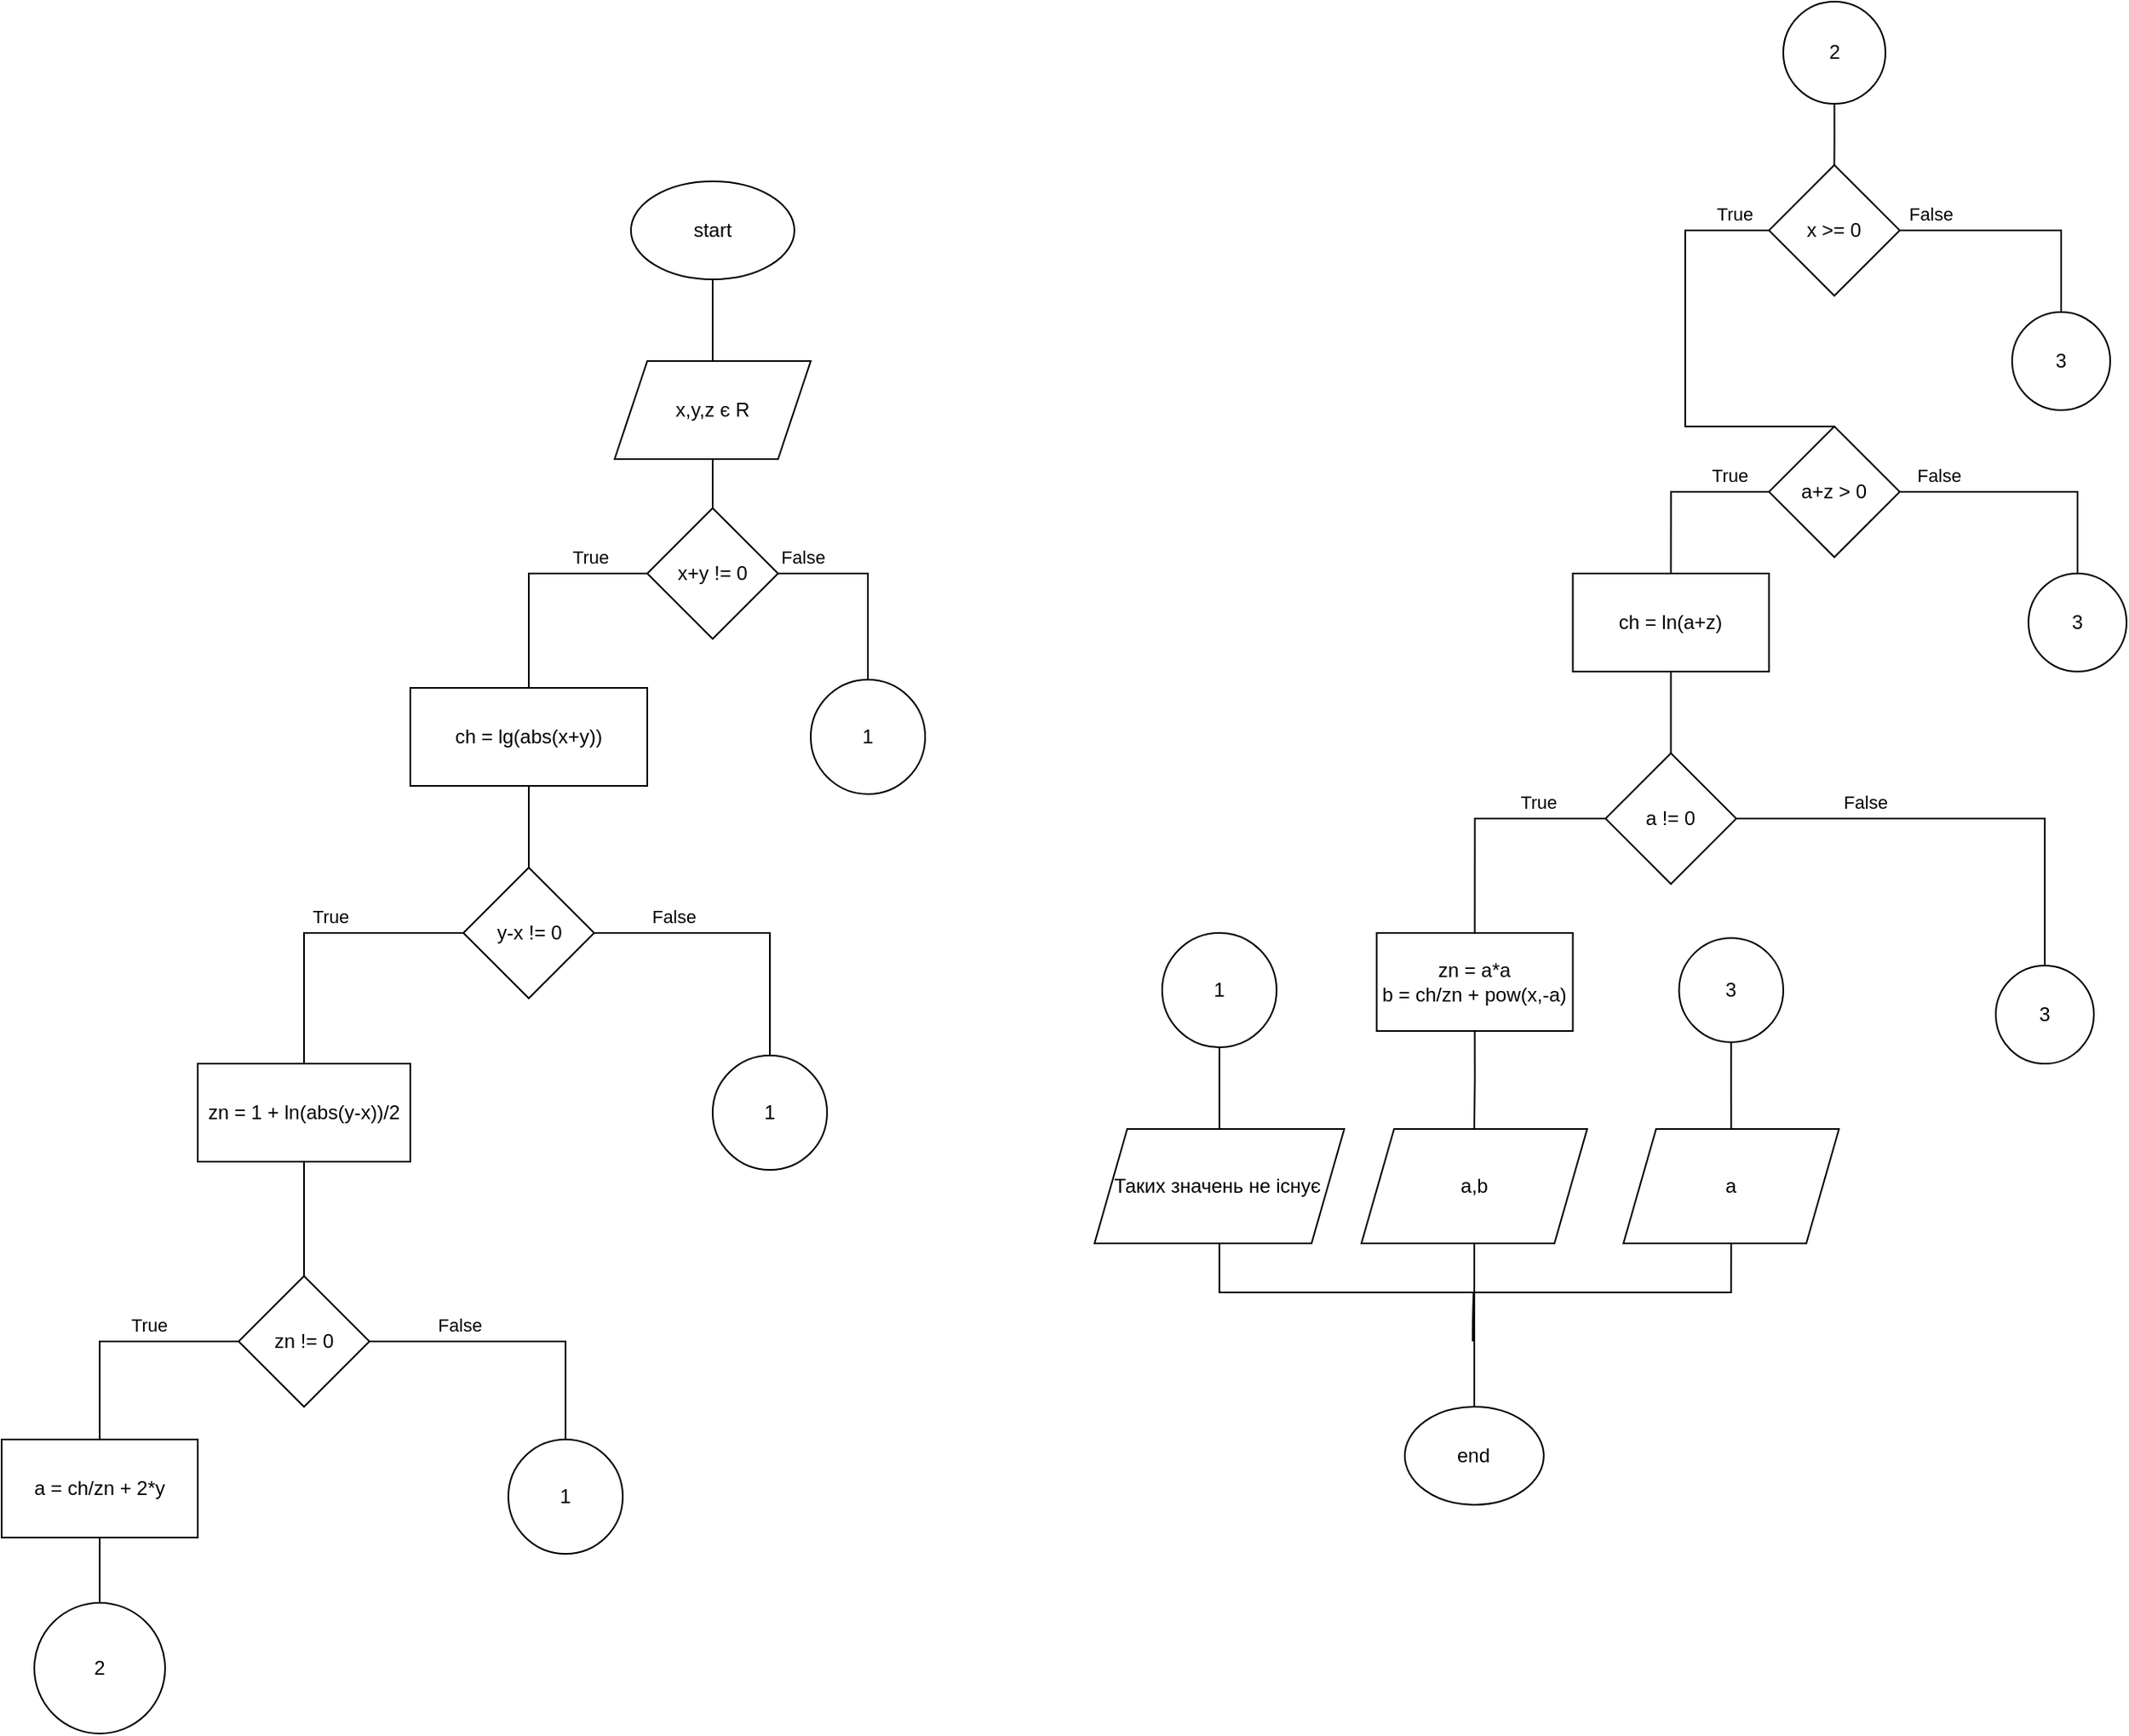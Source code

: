 <mxfile version="15.4.0" type="device" pages="2"><diagram id="fk-DqICYdJf6eabUWkJs" name="Exercise 3"><mxGraphModel dx="2313" dy="1946" grid="1" gridSize="10" guides="1" tooltips="1" connect="1" arrows="1" fold="1" page="1" pageScale="1" pageWidth="850" pageHeight="1100" math="0" shadow="0"><root><mxCell id="0"/><mxCell id="1" parent="0"/><mxCell id="q9KWK1WPhxmC28E4PMNg-3" style="edgeStyle=orthogonalEdgeStyle;rounded=0;orthogonalLoop=1;jettySize=auto;html=1;exitX=0.5;exitY=1;exitDx=0;exitDy=0;entryX=0.5;entryY=0;entryDx=0;entryDy=0;endArrow=none;endFill=0;" parent="1" source="q9KWK1WPhxmC28E4PMNg-1" target="q9KWK1WPhxmC28E4PMNg-2" edge="1"><mxGeometry relative="1" as="geometry"/></mxCell><mxCell id="q9KWK1WPhxmC28E4PMNg-1" value="&lt;font style=&quot;font-size: 12px&quot;&gt;start&lt;/font&gt;" style="ellipse;whiteSpace=wrap;html=1;" parent="1" vertex="1"><mxGeometry x="375" y="10" width="100" height="60" as="geometry"/></mxCell><mxCell id="q9KWK1WPhxmC28E4PMNg-10" style="edgeStyle=orthogonalEdgeStyle;rounded=0;orthogonalLoop=1;jettySize=auto;html=1;exitX=0.5;exitY=1;exitDx=0;exitDy=0;entryX=0.5;entryY=0;entryDx=0;entryDy=0;endArrow=none;endFill=0;" parent="1" source="q9KWK1WPhxmC28E4PMNg-2" target="q9KWK1WPhxmC28E4PMNg-9" edge="1"><mxGeometry relative="1" as="geometry"/></mxCell><mxCell id="q9KWK1WPhxmC28E4PMNg-2" value="x,y,z є R" style="shape=parallelogram;perimeter=parallelogramPerimeter;whiteSpace=wrap;html=1;fixedSize=1;" parent="1" vertex="1"><mxGeometry x="365" y="120" width="120" height="60" as="geometry"/></mxCell><mxCell id="q9KWK1WPhxmC28E4PMNg-13" style="edgeStyle=orthogonalEdgeStyle;rounded=0;orthogonalLoop=1;jettySize=auto;html=1;exitX=0.5;exitY=1;exitDx=0;exitDy=0;entryX=0.5;entryY=0;entryDx=0;entryDy=0;endArrow=none;endFill=0;" parent="1" source="q9KWK1WPhxmC28E4PMNg-4" target="q9KWK1WPhxmC28E4PMNg-12" edge="1"><mxGeometry relative="1" as="geometry"/></mxCell><mxCell id="q9KWK1WPhxmC28E4PMNg-4" value="ch = lg(abs(x+y))" style="rounded=0;whiteSpace=wrap;html=1;" parent="1" vertex="1"><mxGeometry x="240" y="320" width="145" height="60" as="geometry"/></mxCell><mxCell id="q9KWK1WPhxmC28E4PMNg-11" value="True" style="edgeStyle=orthogonalEdgeStyle;rounded=0;orthogonalLoop=1;jettySize=auto;html=1;exitX=0;exitY=0.5;exitDx=0;exitDy=0;entryX=0.5;entryY=0;entryDx=0;entryDy=0;endArrow=none;endFill=0;" parent="1" source="q9KWK1WPhxmC28E4PMNg-9" target="q9KWK1WPhxmC28E4PMNg-4" edge="1"><mxGeometry x="-0.509" y="-10" relative="1" as="geometry"><mxPoint as="offset"/></mxGeometry></mxCell><mxCell id="4QxO6td24SuTjxDWdu9G-2" value="False" style="edgeStyle=orthogonalEdgeStyle;rounded=0;orthogonalLoop=1;jettySize=auto;html=1;exitX=1;exitY=0.5;exitDx=0;exitDy=0;entryX=0.5;entryY=0;entryDx=0;entryDy=0;endArrow=none;endFill=0;" parent="1" source="q9KWK1WPhxmC28E4PMNg-9" target="4QxO6td24SuTjxDWdu9G-1" edge="1"><mxGeometry x="-0.75" y="10" relative="1" as="geometry"><mxPoint as="offset"/></mxGeometry></mxCell><mxCell id="q9KWK1WPhxmC28E4PMNg-9" value="x+y != 0" style="rhombus;whiteSpace=wrap;html=1;" parent="1" vertex="1"><mxGeometry x="385" y="210" width="80" height="80" as="geometry"/></mxCell><mxCell id="q9KWK1WPhxmC28E4PMNg-15" value="True" style="edgeStyle=orthogonalEdgeStyle;rounded=0;orthogonalLoop=1;jettySize=auto;html=1;exitX=0;exitY=0.5;exitDx=0;exitDy=0;entryX=0.5;entryY=0;entryDx=0;entryDy=0;endArrow=none;endFill=0;" parent="1" source="q9KWK1WPhxmC28E4PMNg-12" target="q9KWK1WPhxmC28E4PMNg-14" edge="1"><mxGeometry x="-0.07" y="-10" relative="1" as="geometry"><mxPoint x="1" as="offset"/></mxGeometry></mxCell><mxCell id="4QxO6td24SuTjxDWdu9G-4" value="False" style="edgeStyle=orthogonalEdgeStyle;rounded=0;orthogonalLoop=1;jettySize=auto;html=1;exitX=1;exitY=0.5;exitDx=0;exitDy=0;entryX=0.5;entryY=0;entryDx=0;entryDy=0;endArrow=none;endFill=0;" parent="1" source="q9KWK1WPhxmC28E4PMNg-12" target="4QxO6td24SuTjxDWdu9G-3" edge="1"><mxGeometry x="-0.624" y="10" relative="1" as="geometry"><Array as="points"><mxPoint x="460" y="470"/><mxPoint x="460" y="580"/></Array><mxPoint x="1" as="offset"/></mxGeometry></mxCell><mxCell id="q9KWK1WPhxmC28E4PMNg-12" value="y-x != 0" style="rhombus;whiteSpace=wrap;html=1;" parent="1" vertex="1"><mxGeometry x="272.5" y="430" width="80" height="80" as="geometry"/></mxCell><mxCell id="q9KWK1WPhxmC28E4PMNg-17" style="edgeStyle=orthogonalEdgeStyle;rounded=0;orthogonalLoop=1;jettySize=auto;html=1;exitX=0.5;exitY=1;exitDx=0;exitDy=0;entryX=0.5;entryY=0;entryDx=0;entryDy=0;endArrow=none;endFill=0;" parent="1" source="q9KWK1WPhxmC28E4PMNg-14" target="q9KWK1WPhxmC28E4PMNg-16" edge="1"><mxGeometry relative="1" as="geometry"/></mxCell><mxCell id="q9KWK1WPhxmC28E4PMNg-14" value="&lt;span&gt;zn = 1 + ln(abs(y-x))/2&lt;/span&gt;" style="rounded=0;whiteSpace=wrap;html=1;" parent="1" vertex="1"><mxGeometry x="110" y="550" width="130" height="60" as="geometry"/></mxCell><mxCell id="q9KWK1WPhxmC28E4PMNg-19" value="True" style="edgeStyle=orthogonalEdgeStyle;rounded=0;orthogonalLoop=1;jettySize=auto;html=1;exitX=0;exitY=0.5;exitDx=0;exitDy=0;entryX=0.5;entryY=0;entryDx=0;entryDy=0;endArrow=none;endFill=0;" parent="1" source="q9KWK1WPhxmC28E4PMNg-16" target="q9KWK1WPhxmC28E4PMNg-18" edge="1"><mxGeometry x="-0.241" y="-10" relative="1" as="geometry"><mxPoint as="offset"/></mxGeometry></mxCell><mxCell id="4QxO6td24SuTjxDWdu9G-6" value="False" style="edgeStyle=orthogonalEdgeStyle;rounded=0;orthogonalLoop=1;jettySize=auto;html=1;exitX=1;exitY=0.5;exitDx=0;exitDy=0;entryX=0.5;entryY=0;entryDx=0;entryDy=0;endArrow=none;endFill=0;" parent="1" source="q9KWK1WPhxmC28E4PMNg-16" target="4QxO6td24SuTjxDWdu9G-5" edge="1"><mxGeometry x="-0.389" y="10" relative="1" as="geometry"><mxPoint as="offset"/></mxGeometry></mxCell><mxCell id="q9KWK1WPhxmC28E4PMNg-16" value="zn != 0" style="rhombus;whiteSpace=wrap;html=1;" parent="1" vertex="1"><mxGeometry x="135" y="680" width="80" height="80" as="geometry"/></mxCell><mxCell id="t2gRfaxLJUdXBO_VM8Fr-1" style="edgeStyle=orthogonalEdgeStyle;rounded=0;orthogonalLoop=1;jettySize=auto;html=1;exitX=0.5;exitY=1;exitDx=0;exitDy=0;endArrow=none;endFill=0;" parent="1" source="q9KWK1WPhxmC28E4PMNg-18" target="t2gRfaxLJUdXBO_VM8Fr-2" edge="1"><mxGeometry relative="1" as="geometry"><mxPoint x="50" y="920" as="targetPoint"/></mxGeometry></mxCell><mxCell id="q9KWK1WPhxmC28E4PMNg-18" value="a = ch/zn + 2*y" style="rounded=0;whiteSpace=wrap;html=1;" parent="1" vertex="1"><mxGeometry x="-10" y="780" width="120" height="60" as="geometry"/></mxCell><mxCell id="1kldgUZqpibe1_pZZa25-1" style="edgeStyle=orthogonalEdgeStyle;rounded=0;orthogonalLoop=1;jettySize=auto;html=1;exitX=0.5;exitY=1;exitDx=0;exitDy=0;endArrow=none;endFill=0;" edge="1" parent="1" source="q9KWK1WPhxmC28E4PMNg-33" target="1kldgUZqpibe1_pZZa25-2"><mxGeometry relative="1" as="geometry"><mxPoint x="1111.286" y="70.0" as="targetPoint"/></mxGeometry></mxCell><mxCell id="q9KWK1WPhxmC28E4PMNg-33" value="2" style="ellipse;whiteSpace=wrap;html=1;aspect=fixed;" parent="1" vertex="1"><mxGeometry x="1080" y="-100" width="62.5" height="62.5" as="geometry"/></mxCell><mxCell id="q9KWK1WPhxmC28E4PMNg-37" value="True" style="edgeStyle=orthogonalEdgeStyle;rounded=0;orthogonalLoop=1;jettySize=auto;html=1;exitX=0;exitY=0.5;exitDx=0;exitDy=0;entryX=0.5;entryY=0;entryDx=0;entryDy=0;endArrow=none;endFill=0;" parent="1" source="q9KWK1WPhxmC28E4PMNg-34" target="q9KWK1WPhxmC28E4PMNg-36" edge="1"><mxGeometry x="-0.553" y="-10" relative="1" as="geometry"><mxPoint as="offset"/></mxGeometry></mxCell><mxCell id="t2gRfaxLJUdXBO_VM8Fr-3" value="False" style="edgeStyle=orthogonalEdgeStyle;rounded=0;orthogonalLoop=1;jettySize=auto;html=1;exitX=1;exitY=0.5;exitDx=0;exitDy=0;endArrow=none;endFill=0;" parent="1" source="q9KWK1WPhxmC28E4PMNg-34" target="t2gRfaxLJUdXBO_VM8Fr-4" edge="1"><mxGeometry x="-0.695" y="10" relative="1" as="geometry"><mxPoint x="1240" y="230" as="targetPoint"/><mxPoint as="offset"/></mxGeometry></mxCell><mxCell id="q9KWK1WPhxmC28E4PMNg-34" value="a+z &amp;gt; 0" style="rhombus;whiteSpace=wrap;html=1;" parent="1" vertex="1"><mxGeometry x="1071.25" y="160" width="80" height="80" as="geometry"/></mxCell><mxCell id="q9KWK1WPhxmC28E4PMNg-40" style="edgeStyle=orthogonalEdgeStyle;rounded=0;orthogonalLoop=1;jettySize=auto;html=1;exitX=0.5;exitY=1;exitDx=0;exitDy=0;entryX=0.5;entryY=0;entryDx=0;entryDy=0;endArrow=none;endFill=0;" parent="1" source="q9KWK1WPhxmC28E4PMNg-36" target="q9KWK1WPhxmC28E4PMNg-38" edge="1"><mxGeometry relative="1" as="geometry"/></mxCell><mxCell id="q9KWK1WPhxmC28E4PMNg-36" value="ch = ln(a+z)" style="rounded=0;whiteSpace=wrap;html=1;" parent="1" vertex="1"><mxGeometry x="951.25" y="250" width="120" height="60" as="geometry"/></mxCell><mxCell id="q9KWK1WPhxmC28E4PMNg-42" value="True" style="edgeStyle=orthogonalEdgeStyle;rounded=0;orthogonalLoop=1;jettySize=auto;html=1;exitX=0;exitY=0.5;exitDx=0;exitDy=0;entryX=0.5;entryY=0;entryDx=0;entryDy=0;endArrow=none;endFill=0;" parent="1" source="q9KWK1WPhxmC28E4PMNg-38" target="q9KWK1WPhxmC28E4PMNg-41" edge="1"><mxGeometry x="-0.45" y="-10" relative="1" as="geometry"><mxPoint as="offset"/></mxGeometry></mxCell><mxCell id="t2gRfaxLJUdXBO_VM8Fr-5" value="False" style="edgeStyle=orthogonalEdgeStyle;rounded=0;orthogonalLoop=1;jettySize=auto;html=1;exitX=1;exitY=0.5;exitDx=0;exitDy=0;endArrow=none;endFill=0;" parent="1" source="q9KWK1WPhxmC28E4PMNg-38" target="t2gRfaxLJUdXBO_VM8Fr-6" edge="1"><mxGeometry x="-0.435" y="10" relative="1" as="geometry"><mxPoint x="1240" y="470" as="targetPoint"/><Array as="points"><mxPoint x="1240" y="400"/><mxPoint x="1240" y="500"/></Array><mxPoint as="offset"/></mxGeometry></mxCell><mxCell id="q9KWK1WPhxmC28E4PMNg-38" value="a != 0" style="rhombus;whiteSpace=wrap;html=1;" parent="1" vertex="1"><mxGeometry x="971.25" y="360" width="80" height="80" as="geometry"/></mxCell><mxCell id="t2gRfaxLJUdXBO_VM8Fr-7" style="edgeStyle=orthogonalEdgeStyle;rounded=0;orthogonalLoop=1;jettySize=auto;html=1;exitX=0.5;exitY=1;exitDx=0;exitDy=0;endArrow=none;endFill=0;" parent="1" source="q9KWK1WPhxmC28E4PMNg-41" target="t2gRfaxLJUdXBO_VM8Fr-8" edge="1"><mxGeometry relative="1" as="geometry"><mxPoint x="890.882" y="600" as="targetPoint"/></mxGeometry></mxCell><mxCell id="q9KWK1WPhxmC28E4PMNg-41" value="zn = a*a&lt;br&gt;b = ch/zn + pow(x,-a)" style="rounded=0;whiteSpace=wrap;html=1;" parent="1" vertex="1"><mxGeometry x="831.25" y="470" width="120" height="60" as="geometry"/></mxCell><mxCell id="4QxO6td24SuTjxDWdu9G-1" value="1" style="ellipse;whiteSpace=wrap;html=1;aspect=fixed;" parent="1" vertex="1"><mxGeometry x="485" y="315" width="70" height="70" as="geometry"/></mxCell><mxCell id="4QxO6td24SuTjxDWdu9G-3" value="1" style="ellipse;whiteSpace=wrap;html=1;aspect=fixed;" parent="1" vertex="1"><mxGeometry x="425" y="545" width="70" height="70" as="geometry"/></mxCell><mxCell id="4QxO6td24SuTjxDWdu9G-5" value="1" style="ellipse;whiteSpace=wrap;html=1;aspect=fixed;" parent="1" vertex="1"><mxGeometry x="300" y="780" width="70" height="70" as="geometry"/></mxCell><mxCell id="t2gRfaxLJUdXBO_VM8Fr-2" value="2" style="ellipse;whiteSpace=wrap;html=1;aspect=fixed;" parent="1" vertex="1"><mxGeometry x="10" y="880" width="80" height="80" as="geometry"/></mxCell><mxCell id="t2gRfaxLJUdXBO_VM8Fr-4" value="3" style="ellipse;whiteSpace=wrap;html=1;aspect=fixed;" parent="1" vertex="1"><mxGeometry x="1230" y="250" width="60" height="60" as="geometry"/></mxCell><mxCell id="t2gRfaxLJUdXBO_VM8Fr-6" value="3" style="ellipse;whiteSpace=wrap;html=1;aspect=fixed;" parent="1" vertex="1"><mxGeometry x="1210" y="490" width="60" height="60" as="geometry"/></mxCell><mxCell id="t2gRfaxLJUdXBO_VM8Fr-17" style="edgeStyle=orthogonalEdgeStyle;rounded=0;orthogonalLoop=1;jettySize=auto;html=1;exitX=0.5;exitY=1;exitDx=0;exitDy=0;endArrow=none;endFill=0;entryX=0.5;entryY=0;entryDx=0;entryDy=0;" parent="1" source="t2gRfaxLJUdXBO_VM8Fr-8" target="t2gRfaxLJUdXBO_VM8Fr-16" edge="1"><mxGeometry relative="1" as="geometry"><mxPoint x="891.286" y="720" as="targetPoint"/></mxGeometry></mxCell><mxCell id="t2gRfaxLJUdXBO_VM8Fr-8" value="a,b" style="shape=parallelogram;perimeter=parallelogramPerimeter;whiteSpace=wrap;html=1;fixedSize=1;" parent="1" vertex="1"><mxGeometry x="821.88" y="590" width="138.12" height="70" as="geometry"/></mxCell><mxCell id="t2gRfaxLJUdXBO_VM8Fr-11" style="edgeStyle=orthogonalEdgeStyle;rounded=0;orthogonalLoop=1;jettySize=auto;html=1;exitX=0.5;exitY=1;exitDx=0;exitDy=0;endArrow=none;endFill=0;" parent="1" source="t2gRfaxLJUdXBO_VM8Fr-10" target="t2gRfaxLJUdXBO_VM8Fr-12" edge="1"><mxGeometry relative="1" as="geometry"><mxPoint x="735.571" y="610" as="targetPoint"/></mxGeometry></mxCell><mxCell id="t2gRfaxLJUdXBO_VM8Fr-10" value="1" style="ellipse;whiteSpace=wrap;html=1;aspect=fixed;" parent="1" vertex="1"><mxGeometry x="700" y="470" width="70" height="70" as="geometry"/></mxCell><mxCell id="t2gRfaxLJUdXBO_VM8Fr-18" style="edgeStyle=orthogonalEdgeStyle;rounded=0;orthogonalLoop=1;jettySize=auto;html=1;exitX=0.5;exitY=1;exitDx=0;exitDy=0;endArrow=none;endFill=0;" parent="1" source="t2gRfaxLJUdXBO_VM8Fr-12" edge="1"><mxGeometry relative="1" as="geometry"><mxPoint x="890" y="720" as="targetPoint"/></mxGeometry></mxCell><mxCell id="t2gRfaxLJUdXBO_VM8Fr-12" value="Таких значень не існує&amp;nbsp;" style="shape=parallelogram;perimeter=parallelogramPerimeter;whiteSpace=wrap;html=1;fixedSize=1;" parent="1" vertex="1"><mxGeometry x="658.61" y="590" width="152.78" height="70" as="geometry"/></mxCell><mxCell id="t2gRfaxLJUdXBO_VM8Fr-14" style="edgeStyle=orthogonalEdgeStyle;rounded=0;orthogonalLoop=1;jettySize=auto;html=1;exitX=0.5;exitY=1;exitDx=0;exitDy=0;endArrow=none;endFill=0;" parent="1" source="t2gRfaxLJUdXBO_VM8Fr-13" target="t2gRfaxLJUdXBO_VM8Fr-15" edge="1"><mxGeometry relative="1" as="geometry"><mxPoint x="1071.286" y="600" as="targetPoint"/></mxGeometry></mxCell><mxCell id="t2gRfaxLJUdXBO_VM8Fr-13" value="3" style="ellipse;whiteSpace=wrap;html=1;aspect=fixed;" parent="1" vertex="1"><mxGeometry x="1016.25" y="473.12" width="63.75" height="63.75" as="geometry"/></mxCell><mxCell id="t2gRfaxLJUdXBO_VM8Fr-19" style="edgeStyle=orthogonalEdgeStyle;rounded=0;orthogonalLoop=1;jettySize=auto;html=1;exitX=0.5;exitY=1;exitDx=0;exitDy=0;endArrow=none;endFill=0;" parent="1" source="t2gRfaxLJUdXBO_VM8Fr-15" edge="1"><mxGeometry relative="1" as="geometry"><mxPoint x="890" y="720" as="targetPoint"/></mxGeometry></mxCell><mxCell id="t2gRfaxLJUdXBO_VM8Fr-15" value="a" style="shape=parallelogram;perimeter=parallelogramPerimeter;whiteSpace=wrap;html=1;fixedSize=1;" parent="1" vertex="1"><mxGeometry x="982.19" y="590" width="131.88" height="70" as="geometry"/></mxCell><mxCell id="t2gRfaxLJUdXBO_VM8Fr-16" value="end" style="ellipse;whiteSpace=wrap;html=1;" parent="1" vertex="1"><mxGeometry x="848.44" y="760" width="85" height="60" as="geometry"/></mxCell><mxCell id="1kldgUZqpibe1_pZZa25-3" value="True" style="edgeStyle=orthogonalEdgeStyle;rounded=0;orthogonalLoop=1;jettySize=auto;html=1;exitX=0;exitY=0.5;exitDx=0;exitDy=0;entryX=0.5;entryY=0;entryDx=0;entryDy=0;endArrow=none;endFill=0;" edge="1" parent="1" source="1kldgUZqpibe1_pZZa25-2" target="q9KWK1WPhxmC28E4PMNg-34"><mxGeometry x="-0.838" y="-10" relative="1" as="geometry"><Array as="points"><mxPoint x="1020" y="40"/><mxPoint x="1020" y="160"/></Array><mxPoint as="offset"/></mxGeometry></mxCell><mxCell id="1kldgUZqpibe1_pZZa25-4" value="False" style="edgeStyle=orthogonalEdgeStyle;rounded=0;orthogonalLoop=1;jettySize=auto;html=1;exitX=1;exitY=0.5;exitDx=0;exitDy=0;endArrow=none;endFill=0;" edge="1" parent="1" source="1kldgUZqpibe1_pZZa25-2" target="1kldgUZqpibe1_pZZa25-5"><mxGeometry x="-0.748" y="10" relative="1" as="geometry"><mxPoint x="1260" y="100.0" as="targetPoint"/><mxPoint as="offset"/></mxGeometry></mxCell><mxCell id="1kldgUZqpibe1_pZZa25-2" value="x &amp;gt;= 0" style="rhombus;whiteSpace=wrap;html=1;" vertex="1" parent="1"><mxGeometry x="1071.246" y="-2.274e-13" width="80" height="80" as="geometry"/></mxCell><mxCell id="1kldgUZqpibe1_pZZa25-5" value="3" style="ellipse;whiteSpace=wrap;html=1;aspect=fixed;" vertex="1" parent="1"><mxGeometry x="1220" y="90" width="60" height="60" as="geometry"/></mxCell></root></mxGraphModel></diagram><diagram id="MiQF6rLcRgr6xereSai8" name="Exercise 10"><mxGraphModel dx="2048" dy="1184" grid="1" gridSize="10" guides="1" tooltips="1" connect="1" arrows="1" fold="1" page="1" pageScale="1" pageWidth="850" pageHeight="1100" math="0" shadow="0"><root><mxCell id="-z56Hy42e4RGtueXyizn-0"/><mxCell id="-z56Hy42e4RGtueXyizn-1" parent="-z56Hy42e4RGtueXyizn-0"/><mxCell id="cjBGiwtCO4B_NSgLFzOw-1" style="edgeStyle=orthogonalEdgeStyle;rounded=0;orthogonalLoop=1;jettySize=auto;html=1;exitX=0.5;exitY=1;exitDx=0;exitDy=0;endArrow=none;endFill=0;" parent="-z56Hy42e4RGtueXyizn-1" source="cjBGiwtCO4B_NSgLFzOw-0" target="cjBGiwtCO4B_NSgLFzOw-2" edge="1"><mxGeometry relative="1" as="geometry"><mxPoint x="425" y="120" as="targetPoint"/></mxGeometry></mxCell><mxCell id="cjBGiwtCO4B_NSgLFzOw-0" value="&lt;font style=&quot;font-size: 12px&quot;&gt;start&lt;/font&gt;" style="ellipse;whiteSpace=wrap;html=1;" parent="-z56Hy42e4RGtueXyizn-1" vertex="1"><mxGeometry x="375" y="10" width="100" height="60" as="geometry"/></mxCell><mxCell id="cjBGiwtCO4B_NSgLFzOw-3" style="edgeStyle=orthogonalEdgeStyle;rounded=0;orthogonalLoop=1;jettySize=auto;html=1;exitX=0.5;exitY=1;exitDx=0;exitDy=0;endArrow=none;endFill=0;" parent="-z56Hy42e4RGtueXyizn-1" source="cjBGiwtCO4B_NSgLFzOw-2" target="cjBGiwtCO4B_NSgLFzOw-4" edge="1"><mxGeometry relative="1" as="geometry"><mxPoint x="425" y="190" as="targetPoint"/></mxGeometry></mxCell><mxCell id="cjBGiwtCO4B_NSgLFzOw-2" value="n,m є N" style="shape=parallelogram;perimeter=parallelogramPerimeter;whiteSpace=wrap;html=1;fixedSize=1;" parent="-z56Hy42e4RGtueXyizn-1" vertex="1"><mxGeometry x="365" y="90" width="120" height="60" as="geometry"/></mxCell><mxCell id="KmkLJDeF8OfQRpegqSdD-2" style="edgeStyle=orthogonalEdgeStyle;rounded=0;orthogonalLoop=1;jettySize=auto;html=1;exitX=0.5;exitY=1;exitDx=0;exitDy=0;endArrow=none;endFill=0;" parent="-z56Hy42e4RGtueXyizn-1" source="cjBGiwtCO4B_NSgLFzOw-4" target="KmkLJDeF8OfQRpegqSdD-3" edge="1"><mxGeometry relative="1" as="geometry"><mxPoint x="426" y="300" as="targetPoint"/></mxGeometry></mxCell><mxCell id="KmkLJDeF8OfQRpegqSdD-36" style="edgeStyle=orthogonalEdgeStyle;rounded=0;orthogonalLoop=1;jettySize=auto;html=1;exitX=1;exitY=0.5;exitDx=0;exitDy=0;endArrow=none;endFill=0;" parent="-z56Hy42e4RGtueXyizn-1" source="cjBGiwtCO4B_NSgLFzOw-4" target="KmkLJDeF8OfQRpegqSdD-37" edge="1"><mxGeometry relative="1" as="geometry"><mxPoint x="670" y="1230" as="targetPoint"/></mxGeometry></mxCell><mxCell id="cjBGiwtCO4B_NSgLFzOw-4" value="ch = n; ch&amp;nbsp; &amp;lt;= m; ch++" style="shape=hexagon;perimeter=hexagonPerimeter2;whiteSpace=wrap;html=1;fixedSize=1;" parent="-z56Hy42e4RGtueXyizn-1" vertex="1"><mxGeometry x="373" y="210" width="105" height="60" as="geometry"/></mxCell><mxCell id="KmkLJDeF8OfQRpegqSdD-5" style="edgeStyle=orthogonalEdgeStyle;rounded=0;orthogonalLoop=1;jettySize=auto;html=1;exitX=0.5;exitY=1;exitDx=0;exitDy=0;endArrow=none;endFill=0;" parent="-z56Hy42e4RGtueXyizn-1" source="cjBGiwtCO4B_NSgLFzOw-7" target="KmkLJDeF8OfQRpegqSdD-6" edge="1"><mxGeometry relative="1" as="geometry"><mxPoint x="426" y="440" as="targetPoint"/></mxGeometry></mxCell><mxCell id="KmkLJDeF8OfQRpegqSdD-34" style="edgeStyle=orthogonalEdgeStyle;rounded=0;orthogonalLoop=1;jettySize=auto;html=1;exitX=1;exitY=0.5;exitDx=0;exitDy=0;entryX=0.5;entryY=0;entryDx=0;entryDy=0;endArrow=none;endFill=0;" parent="-z56Hy42e4RGtueXyizn-1" source="cjBGiwtCO4B_NSgLFzOw-7" target="KmkLJDeF8OfQRpegqSdD-14" edge="1"><mxGeometry relative="1" as="geometry"/></mxCell><mxCell id="cjBGiwtCO4B_NSgLFzOw-7" value="i = 1; i &amp;lt; ch; i++" style="shape=hexagon;perimeter=hexagonPerimeter2;whiteSpace=wrap;html=1;fixedSize=1;" parent="-z56Hy42e4RGtueXyizn-1" vertex="1"><mxGeometry x="365" y="350" width="122" height="60" as="geometry"/></mxCell><mxCell id="KmkLJDeF8OfQRpegqSdD-4" style="edgeStyle=orthogonalEdgeStyle;rounded=0;orthogonalLoop=1;jettySize=auto;html=1;exitX=0.5;exitY=1;exitDx=0;exitDy=0;entryX=0.5;entryY=0;entryDx=0;entryDy=0;endArrow=none;endFill=0;" parent="-z56Hy42e4RGtueXyizn-1" source="KmkLJDeF8OfQRpegqSdD-3" target="cjBGiwtCO4B_NSgLFzOw-7" edge="1"><mxGeometry relative="1" as="geometry"/></mxCell><mxCell id="KmkLJDeF8OfQRpegqSdD-3" value="s1 = 0" style="rounded=0;whiteSpace=wrap;html=1;" parent="-z56Hy42e4RGtueXyizn-1" vertex="1"><mxGeometry x="387" y="300" width="76" height="30" as="geometry"/></mxCell><mxCell id="KmkLJDeF8OfQRpegqSdD-7" value="True" style="edgeStyle=orthogonalEdgeStyle;rounded=0;orthogonalLoop=1;jettySize=auto;html=1;exitX=0;exitY=0.5;exitDx=0;exitDy=0;endArrow=none;endFill=0;" parent="-z56Hy42e4RGtueXyizn-1" source="KmkLJDeF8OfQRpegqSdD-6" target="KmkLJDeF8OfQRpegqSdD-8" edge="1"><mxGeometry x="-0.593" y="-10" relative="1" as="geometry"><mxPoint x="310" y="540" as="targetPoint"/><mxPoint as="offset"/></mxGeometry></mxCell><mxCell id="Vd30oehmUo23zA8lmSGo-0" value="False" style="edgeStyle=orthogonalEdgeStyle;rounded=0;orthogonalLoop=1;jettySize=auto;html=1;exitX=1;exitY=0.5;exitDx=0;exitDy=0;entryX=0;entryY=0.5;entryDx=0;entryDy=0;endArrow=none;endFill=0;" edge="1" parent="-z56Hy42e4RGtueXyizn-1" source="KmkLJDeF8OfQRpegqSdD-6" target="cjBGiwtCO4B_NSgLFzOw-7"><mxGeometry x="-0.972" y="10" relative="1" as="geometry"><Array as="points"><mxPoint x="520" y="490"/><mxPoint x="520" y="620"/><mxPoint x="230" y="620"/><mxPoint x="230" y="380"/></Array><mxPoint as="offset"/></mxGeometry></mxCell><mxCell id="KmkLJDeF8OfQRpegqSdD-6" value="ch % i == 0" style="rhombus;whiteSpace=wrap;html=1;" parent="-z56Hy42e4RGtueXyizn-1" vertex="1"><mxGeometry x="383" y="450" width="85" height="80" as="geometry"/></mxCell><mxCell id="Vd30oehmUo23zA8lmSGo-1" style="edgeStyle=orthogonalEdgeStyle;rounded=0;orthogonalLoop=1;jettySize=auto;html=1;exitX=0.5;exitY=1;exitDx=0;exitDy=0;endArrow=none;endFill=0;" edge="1" parent="-z56Hy42e4RGtueXyizn-1" source="KmkLJDeF8OfQRpegqSdD-8"><mxGeometry relative="1" as="geometry"><mxPoint x="250" y="380" as="targetPoint"/></mxGeometry></mxCell><mxCell id="KmkLJDeF8OfQRpegqSdD-8" value="s1 += i" style="rounded=0;whiteSpace=wrap;html=1;" parent="-z56Hy42e4RGtueXyizn-1" vertex="1"><mxGeometry x="270" y="540" width="100" height="30" as="geometry"/></mxCell><mxCell id="KmkLJDeF8OfQRpegqSdD-16" style="edgeStyle=orthogonalEdgeStyle;rounded=0;orthogonalLoop=1;jettySize=auto;html=1;exitX=0.5;exitY=1;exitDx=0;exitDy=0;endArrow=none;endFill=0;" parent="-z56Hy42e4RGtueXyizn-1" source="KmkLJDeF8OfQRpegqSdD-12" target="KmkLJDeF8OfQRpegqSdD-17" edge="1"><mxGeometry relative="1" as="geometry"><mxPoint x="426" y="800" as="targetPoint"/></mxGeometry></mxCell><mxCell id="KmkLJDeF8OfQRpegqSdD-35" style="edgeStyle=orthogonalEdgeStyle;rounded=0;orthogonalLoop=1;jettySize=auto;html=1;exitX=1;exitY=0.5;exitDx=0;exitDy=0;entryX=0.5;entryY=0;entryDx=0;entryDy=0;endArrow=none;endFill=0;" parent="-z56Hy42e4RGtueXyizn-1" source="KmkLJDeF8OfQRpegqSdD-12" target="KmkLJDeF8OfQRpegqSdD-23" edge="1"><mxGeometry relative="1" as="geometry"/></mxCell><mxCell id="KmkLJDeF8OfQRpegqSdD-12" value="k = 1; k &amp;lt; s1; k++" style="shape=hexagon;perimeter=hexagonPerimeter2;whiteSpace=wrap;html=1;fixedSize=1;" parent="-z56Hy42e4RGtueXyizn-1" vertex="1"><mxGeometry x="375" y="700" width="116" height="50" as="geometry"/></mxCell><mxCell id="KmkLJDeF8OfQRpegqSdD-15" style="edgeStyle=orthogonalEdgeStyle;rounded=0;orthogonalLoop=1;jettySize=auto;html=1;exitX=0.5;exitY=1;exitDx=0;exitDy=0;entryX=0.5;entryY=0;entryDx=0;entryDy=0;endArrow=none;endFill=0;" parent="-z56Hy42e4RGtueXyizn-1" source="KmkLJDeF8OfQRpegqSdD-14" target="KmkLJDeF8OfQRpegqSdD-12" edge="1"><mxGeometry relative="1" as="geometry"/></mxCell><mxCell id="KmkLJDeF8OfQRpegqSdD-14" value="s2 = 0" style="rounded=0;whiteSpace=wrap;html=1;" parent="-z56Hy42e4RGtueXyizn-1" vertex="1"><mxGeometry x="543" y="590" width="112" height="40" as="geometry"/></mxCell><mxCell id="Vd30oehmUo23zA8lmSGo-2" value="False" style="edgeStyle=orthogonalEdgeStyle;rounded=0;orthogonalLoop=1;jettySize=auto;html=1;exitX=1;exitY=0.5;exitDx=0;exitDy=0;entryX=0;entryY=0.5;entryDx=0;entryDy=0;endArrow=none;endFill=0;" edge="1" parent="-z56Hy42e4RGtueXyizn-1" source="KmkLJDeF8OfQRpegqSdD-17" target="KmkLJDeF8OfQRpegqSdD-12"><mxGeometry x="-0.962" y="10" relative="1" as="geometry"><Array as="points"><mxPoint x="510" y="830"/><mxPoint x="510" y="990"/><mxPoint x="230" y="990"/><mxPoint x="230" y="725"/></Array><mxPoint as="offset"/></mxGeometry></mxCell><mxCell id="Vd30oehmUo23zA8lmSGo-6" value="True" style="edgeStyle=orthogonalEdgeStyle;rounded=0;orthogonalLoop=1;jettySize=auto;html=1;exitX=0;exitY=0.5;exitDx=0;exitDy=0;entryX=0.5;entryY=0;entryDx=0;entryDy=0;endArrow=none;endFill=0;" edge="1" parent="-z56Hy42e4RGtueXyizn-1" source="KmkLJDeF8OfQRpegqSdD-17" target="KmkLJDeF8OfQRpegqSdD-19"><mxGeometry x="-0.62" y="-10" relative="1" as="geometry"><mxPoint as="offset"/></mxGeometry></mxCell><mxCell id="KmkLJDeF8OfQRpegqSdD-17" value="s1 % k == 0" style="rhombus;whiteSpace=wrap;html=1;" parent="-z56Hy42e4RGtueXyizn-1" vertex="1"><mxGeometry x="393" y="790" width="80" height="80" as="geometry"/></mxCell><mxCell id="Vd30oehmUo23zA8lmSGo-5" style="edgeStyle=orthogonalEdgeStyle;rounded=0;orthogonalLoop=1;jettySize=auto;html=1;exitX=0.5;exitY=1;exitDx=0;exitDy=0;endArrow=none;endFill=0;" edge="1" parent="-z56Hy42e4RGtueXyizn-1" source="KmkLJDeF8OfQRpegqSdD-19"><mxGeometry relative="1" as="geometry"><mxPoint x="250" y="720" as="targetPoint"/></mxGeometry></mxCell><mxCell id="KmkLJDeF8OfQRpegqSdD-19" value="s2 += k" style="rounded=0;whiteSpace=wrap;html=1;" parent="-z56Hy42e4RGtueXyizn-1" vertex="1"><mxGeometry x="277" y="890" width="110" height="40" as="geometry"/></mxCell><mxCell id="KmkLJDeF8OfQRpegqSdD-24" value="True" style="edgeStyle=orthogonalEdgeStyle;rounded=0;orthogonalLoop=1;jettySize=auto;html=1;exitX=0;exitY=0.5;exitDx=0;exitDy=0;endArrow=none;endFill=0;" parent="-z56Hy42e4RGtueXyizn-1" source="KmkLJDeF8OfQRpegqSdD-23" target="KmkLJDeF8OfQRpegqSdD-25" edge="1"><mxGeometry x="-0.747" y="-10" relative="1" as="geometry"><mxPoint x="320" y="1060" as="targetPoint"/><mxPoint as="offset"/></mxGeometry></mxCell><mxCell id="Vd30oehmUo23zA8lmSGo-8" value="False" style="edgeStyle=orthogonalEdgeStyle;rounded=0;orthogonalLoop=1;jettySize=auto;html=1;exitX=1;exitY=0.5;exitDx=0;exitDy=0;entryX=0;entryY=0.5;entryDx=0;entryDy=0;endArrow=none;endFill=0;" edge="1" parent="-z56Hy42e4RGtueXyizn-1" source="KmkLJDeF8OfQRpegqSdD-23" target="cjBGiwtCO4B_NSgLFzOw-4"><mxGeometry x="-0.985" y="10" relative="1" as="geometry"><Array as="points"><mxPoint x="690" y="1030"/><mxPoint x="690" y="1420"/><mxPoint x="30" y="1420"/><mxPoint x="30" y="240"/></Array><mxPoint as="offset"/></mxGeometry></mxCell><mxCell id="KmkLJDeF8OfQRpegqSdD-23" value="s2 == ch" style="rhombus;whiteSpace=wrap;html=1;" parent="-z56Hy42e4RGtueXyizn-1" vertex="1"><mxGeometry x="530" y="990" width="80" height="80" as="geometry"/></mxCell><mxCell id="KmkLJDeF8OfQRpegqSdD-26" value="True" style="edgeStyle=orthogonalEdgeStyle;rounded=0;orthogonalLoop=1;jettySize=auto;html=1;exitX=0;exitY=0.5;exitDx=0;exitDy=0;endArrow=none;endFill=0;" parent="-z56Hy42e4RGtueXyizn-1" source="KmkLJDeF8OfQRpegqSdD-25" target="KmkLJDeF8OfQRpegqSdD-27" edge="1"><mxGeometry x="-0.593" y="-10" relative="1" as="geometry"><mxPoint x="240" y="1170" as="targetPoint"/><mxPoint as="offset"/></mxGeometry></mxCell><mxCell id="Vd30oehmUo23zA8lmSGo-9" value="False" style="edgeStyle=orthogonalEdgeStyle;rounded=0;orthogonalLoop=1;jettySize=auto;html=1;exitX=1;exitY=0.5;exitDx=0;exitDy=0;endArrow=none;endFill=0;" edge="1" parent="-z56Hy42e4RGtueXyizn-1" source="KmkLJDeF8OfQRpegqSdD-25"><mxGeometry x="-0.889" y="10" relative="1" as="geometry"><mxPoint x="690" y="1130" as="targetPoint"/><mxPoint as="offset"/></mxGeometry></mxCell><mxCell id="KmkLJDeF8OfQRpegqSdD-25" value="s1 != ch" style="rhombus;whiteSpace=wrap;html=1;" parent="-z56Hy42e4RGtueXyizn-1" vertex="1"><mxGeometry x="303" y="1090" width="80" height="80" as="geometry"/></mxCell><mxCell id="KmkLJDeF8OfQRpegqSdD-28" value="True" style="edgeStyle=orthogonalEdgeStyle;rounded=0;orthogonalLoop=1;jettySize=auto;html=1;exitX=0;exitY=0.5;exitDx=0;exitDy=0;endArrow=none;endFill=0;" parent="-z56Hy42e4RGtueXyizn-1" source="KmkLJDeF8OfQRpegqSdD-27" target="KmkLJDeF8OfQRpegqSdD-29" edge="1"><mxGeometry x="-0.6" y="-10" relative="1" as="geometry"><mxPoint x="150" y="1290" as="targetPoint"/><mxPoint as="offset"/></mxGeometry></mxCell><mxCell id="Vd30oehmUo23zA8lmSGo-10" value="False" style="edgeStyle=orthogonalEdgeStyle;rounded=0;orthogonalLoop=1;jettySize=auto;html=1;exitX=1;exitY=0.5;exitDx=0;exitDy=0;endArrow=none;endFill=0;" edge="1" parent="-z56Hy42e4RGtueXyizn-1" source="KmkLJDeF8OfQRpegqSdD-27"><mxGeometry x="-0.9" y="10" relative="1" as="geometry"><mxPoint x="690" y="1220" as="targetPoint"/><mxPoint as="offset"/></mxGeometry></mxCell><mxCell id="KmkLJDeF8OfQRpegqSdD-27" value="s1 &amp;gt; ch" style="rhombus;whiteSpace=wrap;html=1;" parent="-z56Hy42e4RGtueXyizn-1" vertex="1"><mxGeometry x="210" y="1180" width="80" height="80" as="geometry"/></mxCell><mxCell id="Vd30oehmUo23zA8lmSGo-11" style="edgeStyle=orthogonalEdgeStyle;rounded=0;orthogonalLoop=1;jettySize=auto;html=1;exitX=0.5;exitY=1;exitDx=0;exitDy=0;endArrow=none;endFill=0;" edge="1" parent="-z56Hy42e4RGtueXyizn-1" source="KmkLJDeF8OfQRpegqSdD-29"><mxGeometry relative="1" as="geometry"><mxPoint x="70" y="240" as="targetPoint"/></mxGeometry></mxCell><mxCell id="KmkLJDeF8OfQRpegqSdD-29" value="ch, s1" style="shape=parallelogram;perimeter=parallelogramPerimeter;whiteSpace=wrap;html=1;fixedSize=1;" parent="-z56Hy42e4RGtueXyizn-1" vertex="1"><mxGeometry x="90" y="1260" width="120" height="60" as="geometry"/></mxCell><mxCell id="KmkLJDeF8OfQRpegqSdD-37" value="end" style="ellipse;whiteSpace=wrap;html=1;" parent="-z56Hy42e4RGtueXyizn-1" vertex="1"><mxGeometry x="720" y="1190" width="85" height="60" as="geometry"/></mxCell></root></mxGraphModel></diagram></mxfile>